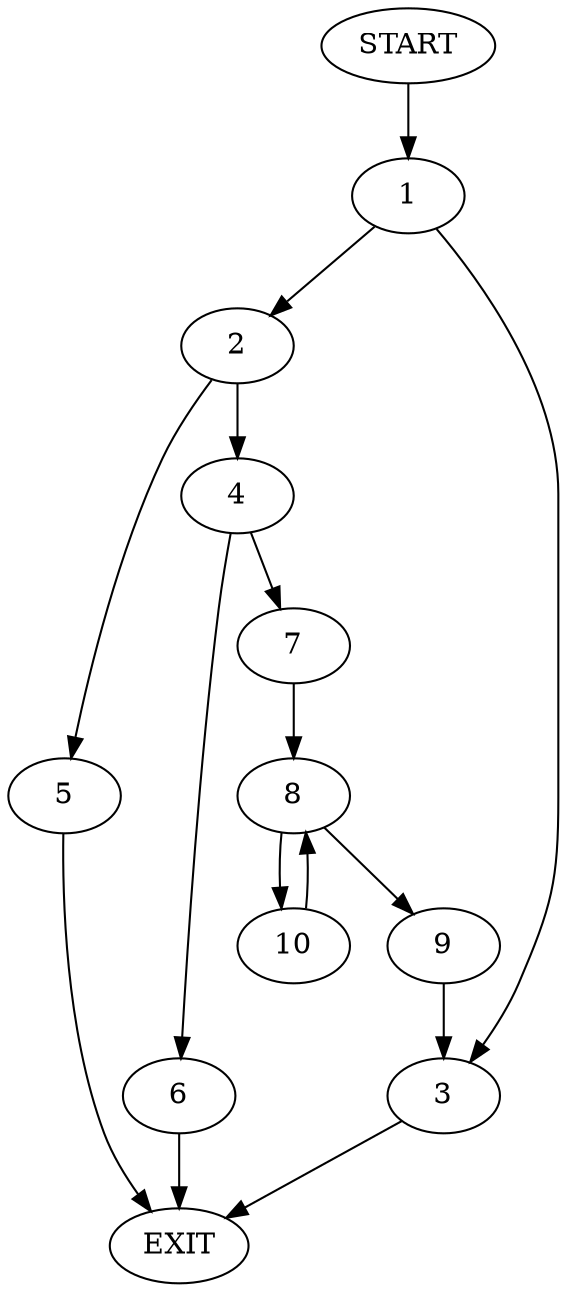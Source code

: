 digraph {
0 [label="START"]
11 [label="EXIT"]
0 -> 1
1 -> 2
1 -> 3
2 -> 4
2 -> 5
3 -> 11
4 -> 6
4 -> 7
5 -> 11
6 -> 11
7 -> 8
8 -> 9
8 -> 10
10 -> 8
9 -> 3
}
